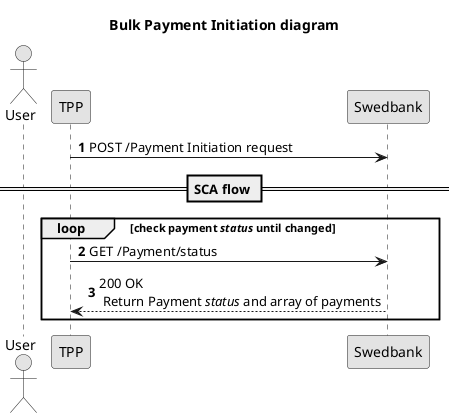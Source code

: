 @startuml bulk-payment-sd

skinparam monochrome true
skinparam shadowing false

title Bulk Payment Initiation diagram

Actor User as PSU
Participant TPP
Participant Swedbank

autonumber
TPP->Swedbank:POST /Payment Initiation request

== SCA flow ==

loop check payment //status// until changed
    TPP->Swedbank: GET /Payment/status
    TPP<--Swedbank:200 OK \n Return Payment //status// and array of payments
end

@enduml